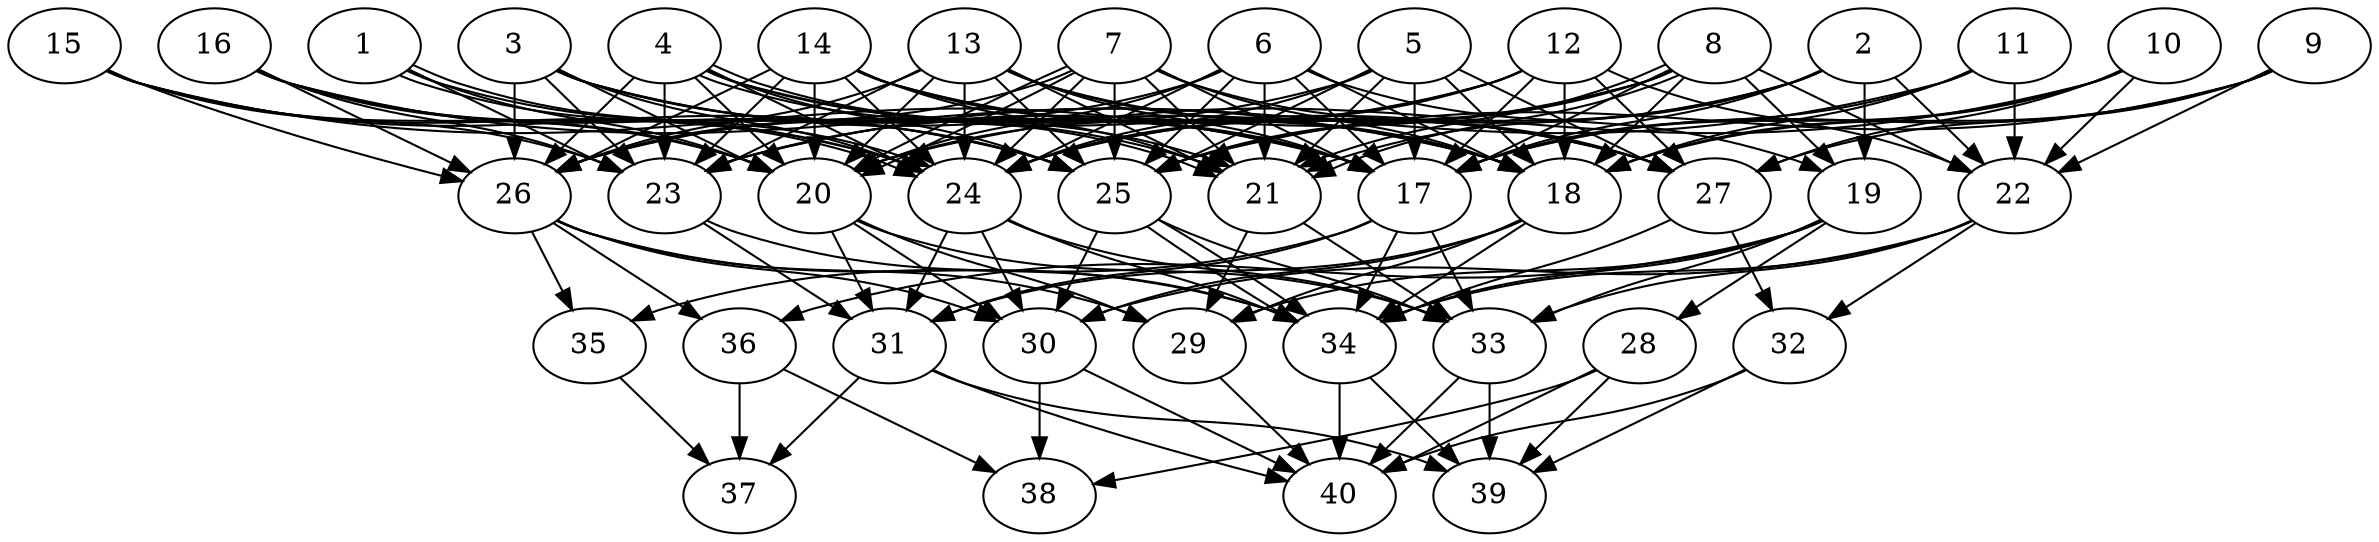 // DAG automatically generated by daggen at Thu Oct  3 14:06:50 2019
// ./daggen --dot -n 40 --ccr 0.5 --fat 0.7 --regular 0.5 --density 0.9 --mindata 5242880 --maxdata 52428800 
digraph G {
  1 [size="49852416", alpha="0.17", expect_size="24926208"] 
  1 -> 20 [size ="24926208"]
  1 -> 23 [size ="24926208"]
  1 -> 24 [size ="24926208"]
  1 -> 24 [size ="24926208"]
  1 -> 25 [size ="24926208"]
  2 [size="79493120", alpha="0.08", expect_size="39746560"] 
  2 -> 17 [size ="39746560"]
  2 -> 19 [size ="39746560"]
  2 -> 21 [size ="39746560"]
  2 -> 22 [size ="39746560"]
  2 -> 24 [size ="39746560"]
  2 -> 25 [size ="39746560"]
  3 [size="59054080", alpha="0.03", expect_size="29527040"] 
  3 -> 17 [size ="29527040"]
  3 -> 18 [size ="29527040"]
  3 -> 20 [size ="29527040"]
  3 -> 21 [size ="29527040"]
  3 -> 23 [size ="29527040"]
  3 -> 24 [size ="29527040"]
  3 -> 26 [size ="29527040"]
  4 [size="74366976", alpha="0.09", expect_size="37183488"] 
  4 -> 17 [size ="37183488"]
  4 -> 20 [size ="37183488"]
  4 -> 21 [size ="37183488"]
  4 -> 21 [size ="37183488"]
  4 -> 23 [size ="37183488"]
  4 -> 24 [size ="37183488"]
  4 -> 25 [size ="37183488"]
  4 -> 26 [size ="37183488"]
  4 -> 27 [size ="37183488"]
  5 [size="22519808", alpha="0.03", expect_size="11259904"] 
  5 -> 17 [size ="11259904"]
  5 -> 18 [size ="11259904"]
  5 -> 21 [size ="11259904"]
  5 -> 24 [size ="11259904"]
  5 -> 25 [size ="11259904"]
  5 -> 26 [size ="11259904"]
  5 -> 27 [size ="11259904"]
  6 [size="61136896", alpha="0.12", expect_size="30568448"] 
  6 -> 17 [size ="30568448"]
  6 -> 18 [size ="30568448"]
  6 -> 19 [size ="30568448"]
  6 -> 20 [size ="30568448"]
  6 -> 21 [size ="30568448"]
  6 -> 24 [size ="30568448"]
  6 -> 25 [size ="30568448"]
  6 -> 26 [size ="30568448"]
  7 [size="54732800", alpha="0.19", expect_size="27366400"] 
  7 -> 17 [size ="27366400"]
  7 -> 18 [size ="27366400"]
  7 -> 20 [size ="27366400"]
  7 -> 20 [size ="27366400"]
  7 -> 21 [size ="27366400"]
  7 -> 24 [size ="27366400"]
  7 -> 25 [size ="27366400"]
  7 -> 26 [size ="27366400"]
  7 -> 27 [size ="27366400"]
  8 [size="73936896", alpha="0.03", expect_size="36968448"] 
  8 -> 17 [size ="36968448"]
  8 -> 18 [size ="36968448"]
  8 -> 19 [size ="36968448"]
  8 -> 21 [size ="36968448"]
  8 -> 21 [size ="36968448"]
  8 -> 22 [size ="36968448"]
  8 -> 23 [size ="36968448"]
  8 -> 24 [size ="36968448"]
  8 -> 25 [size ="36968448"]
  9 [size="99262464", alpha="0.02", expect_size="49631232"] 
  9 -> 17 [size ="49631232"]
  9 -> 18 [size ="49631232"]
  9 -> 22 [size ="49631232"]
  9 -> 25 [size ="49631232"]
  9 -> 27 [size ="49631232"]
  10 [size="75864064", alpha="0.07", expect_size="37932032"] 
  10 -> 17 [size ="37932032"]
  10 -> 18 [size ="37932032"]
  10 -> 20 [size ="37932032"]
  10 -> 22 [size ="37932032"]
  10 -> 27 [size ="37932032"]
  11 [size="74805248", alpha="0.08", expect_size="37402624"] 
  11 -> 17 [size ="37402624"]
  11 -> 18 [size ="37402624"]
  11 -> 22 [size ="37402624"]
  11 -> 23 [size ="37402624"]
  12 [size="61259776", alpha="0.16", expect_size="30629888"] 
  12 -> 17 [size ="30629888"]
  12 -> 18 [size ="30629888"]
  12 -> 20 [size ="30629888"]
  12 -> 22 [size ="30629888"]
  12 -> 23 [size ="30629888"]
  12 -> 24 [size ="30629888"]
  12 -> 27 [size ="30629888"]
  13 [size="97140736", alpha="0.07", expect_size="48570368"] 
  13 -> 17 [size ="48570368"]
  13 -> 18 [size ="48570368"]
  13 -> 20 [size ="48570368"]
  13 -> 21 [size ="48570368"]
  13 -> 23 [size ="48570368"]
  13 -> 24 [size ="48570368"]
  13 -> 25 [size ="48570368"]
  13 -> 26 [size ="48570368"]
  13 -> 27 [size ="48570368"]
  14 [size="18167808", alpha="0.01", expect_size="9083904"] 
  14 -> 17 [size ="9083904"]
  14 -> 18 [size ="9083904"]
  14 -> 20 [size ="9083904"]
  14 -> 21 [size ="9083904"]
  14 -> 23 [size ="9083904"]
  14 -> 24 [size ="9083904"]
  14 -> 26 [size ="9083904"]
  14 -> 27 [size ="9083904"]
  15 [size="60878848", alpha="0.15", expect_size="30439424"] 
  15 -> 17 [size ="30439424"]
  15 -> 20 [size ="30439424"]
  15 -> 23 [size ="30439424"]
  15 -> 24 [size ="30439424"]
  15 -> 25 [size ="30439424"]
  15 -> 26 [size ="30439424"]
  16 [size="75857920", alpha="0.05", expect_size="37928960"] 
  16 -> 18 [size ="37928960"]
  16 -> 20 [size ="37928960"]
  16 -> 23 [size ="37928960"]
  16 -> 24 [size ="37928960"]
  16 -> 25 [size ="37928960"]
  16 -> 26 [size ="37928960"]
  17 [size="39497728", alpha="0.10", expect_size="19748864"] 
  17 -> 31 [size ="19748864"]
  17 -> 33 [size ="19748864"]
  17 -> 34 [size ="19748864"]
  17 -> 35 [size ="19748864"]
  18 [size="33415168", alpha="0.02", expect_size="16707584"] 
  18 -> 29 [size ="16707584"]
  18 -> 30 [size ="16707584"]
  18 -> 31 [size ="16707584"]
  18 -> 34 [size ="16707584"]
  19 [size="49555456", alpha="0.16", expect_size="24777728"] 
  19 -> 28 [size ="24777728"]
  19 -> 29 [size ="24777728"]
  19 -> 33 [size ="24777728"]
  19 -> 34 [size ="24777728"]
  19 -> 36 [size ="24777728"]
  20 [size="60469248", alpha="0.17", expect_size="30234624"] 
  20 -> 29 [size ="30234624"]
  20 -> 30 [size ="30234624"]
  20 -> 31 [size ="30234624"]
  20 -> 33 [size ="30234624"]
  21 [size="93319168", alpha="0.07", expect_size="46659584"] 
  21 -> 29 [size ="46659584"]
  21 -> 33 [size ="46659584"]
  22 [size="36806656", alpha="0.12", expect_size="18403328"] 
  22 -> 30 [size ="18403328"]
  22 -> 32 [size ="18403328"]
  22 -> 33 [size ="18403328"]
  22 -> 34 [size ="18403328"]
  23 [size="16447488", alpha="0.07", expect_size="8223744"] 
  23 -> 31 [size ="8223744"]
  23 -> 34 [size ="8223744"]
  24 [size="47202304", alpha="0.16", expect_size="23601152"] 
  24 -> 30 [size ="23601152"]
  24 -> 31 [size ="23601152"]
  24 -> 33 [size ="23601152"]
  24 -> 34 [size ="23601152"]
  25 [size="53217280", alpha="0.07", expect_size="26608640"] 
  25 -> 30 [size ="26608640"]
  25 -> 33 [size ="26608640"]
  25 -> 34 [size ="26608640"]
  25 -> 34 [size ="26608640"]
  26 [size="29659136", alpha="0.08", expect_size="14829568"] 
  26 -> 29 [size ="14829568"]
  26 -> 30 [size ="14829568"]
  26 -> 34 [size ="14829568"]
  26 -> 35 [size ="14829568"]
  26 -> 36 [size ="14829568"]
  27 [size="52617216", alpha="0.20", expect_size="26308608"] 
  27 -> 32 [size ="26308608"]
  27 -> 34 [size ="26308608"]
  28 [size="99028992", alpha="0.04", expect_size="49514496"] 
  28 -> 38 [size ="49514496"]
  28 -> 39 [size ="49514496"]
  28 -> 40 [size ="49514496"]
  29 [size="12400640", alpha="0.08", expect_size="6200320"] 
  29 -> 40 [size ="6200320"]
  30 [size="86562816", alpha="0.05", expect_size="43281408"] 
  30 -> 38 [size ="43281408"]
  30 -> 40 [size ="43281408"]
  31 [size="74358784", alpha="0.16", expect_size="37179392"] 
  31 -> 37 [size ="37179392"]
  31 -> 39 [size ="37179392"]
  31 -> 40 [size ="37179392"]
  32 [size="15157248", alpha="0.17", expect_size="7578624"] 
  32 -> 39 [size ="7578624"]
  32 -> 40 [size ="7578624"]
  33 [size="72337408", alpha="0.17", expect_size="36168704"] 
  33 -> 39 [size ="36168704"]
  33 -> 40 [size ="36168704"]
  34 [size="11352064", alpha="0.19", expect_size="5676032"] 
  34 -> 39 [size ="5676032"]
  34 -> 40 [size ="5676032"]
  35 [size="84828160", alpha="0.11", expect_size="42414080"] 
  35 -> 37 [size ="42414080"]
  36 [size="21688320", alpha="0.18", expect_size="10844160"] 
  36 -> 37 [size ="10844160"]
  36 -> 38 [size ="10844160"]
  37 [size="61323264", alpha="0.10", expect_size="30661632"] 
  38 [size="59240448", alpha="0.07", expect_size="29620224"] 
  39 [size="78893056", alpha="0.13", expect_size="39446528"] 
  40 [size="20312064", alpha="0.09", expect_size="10156032"] 
}
